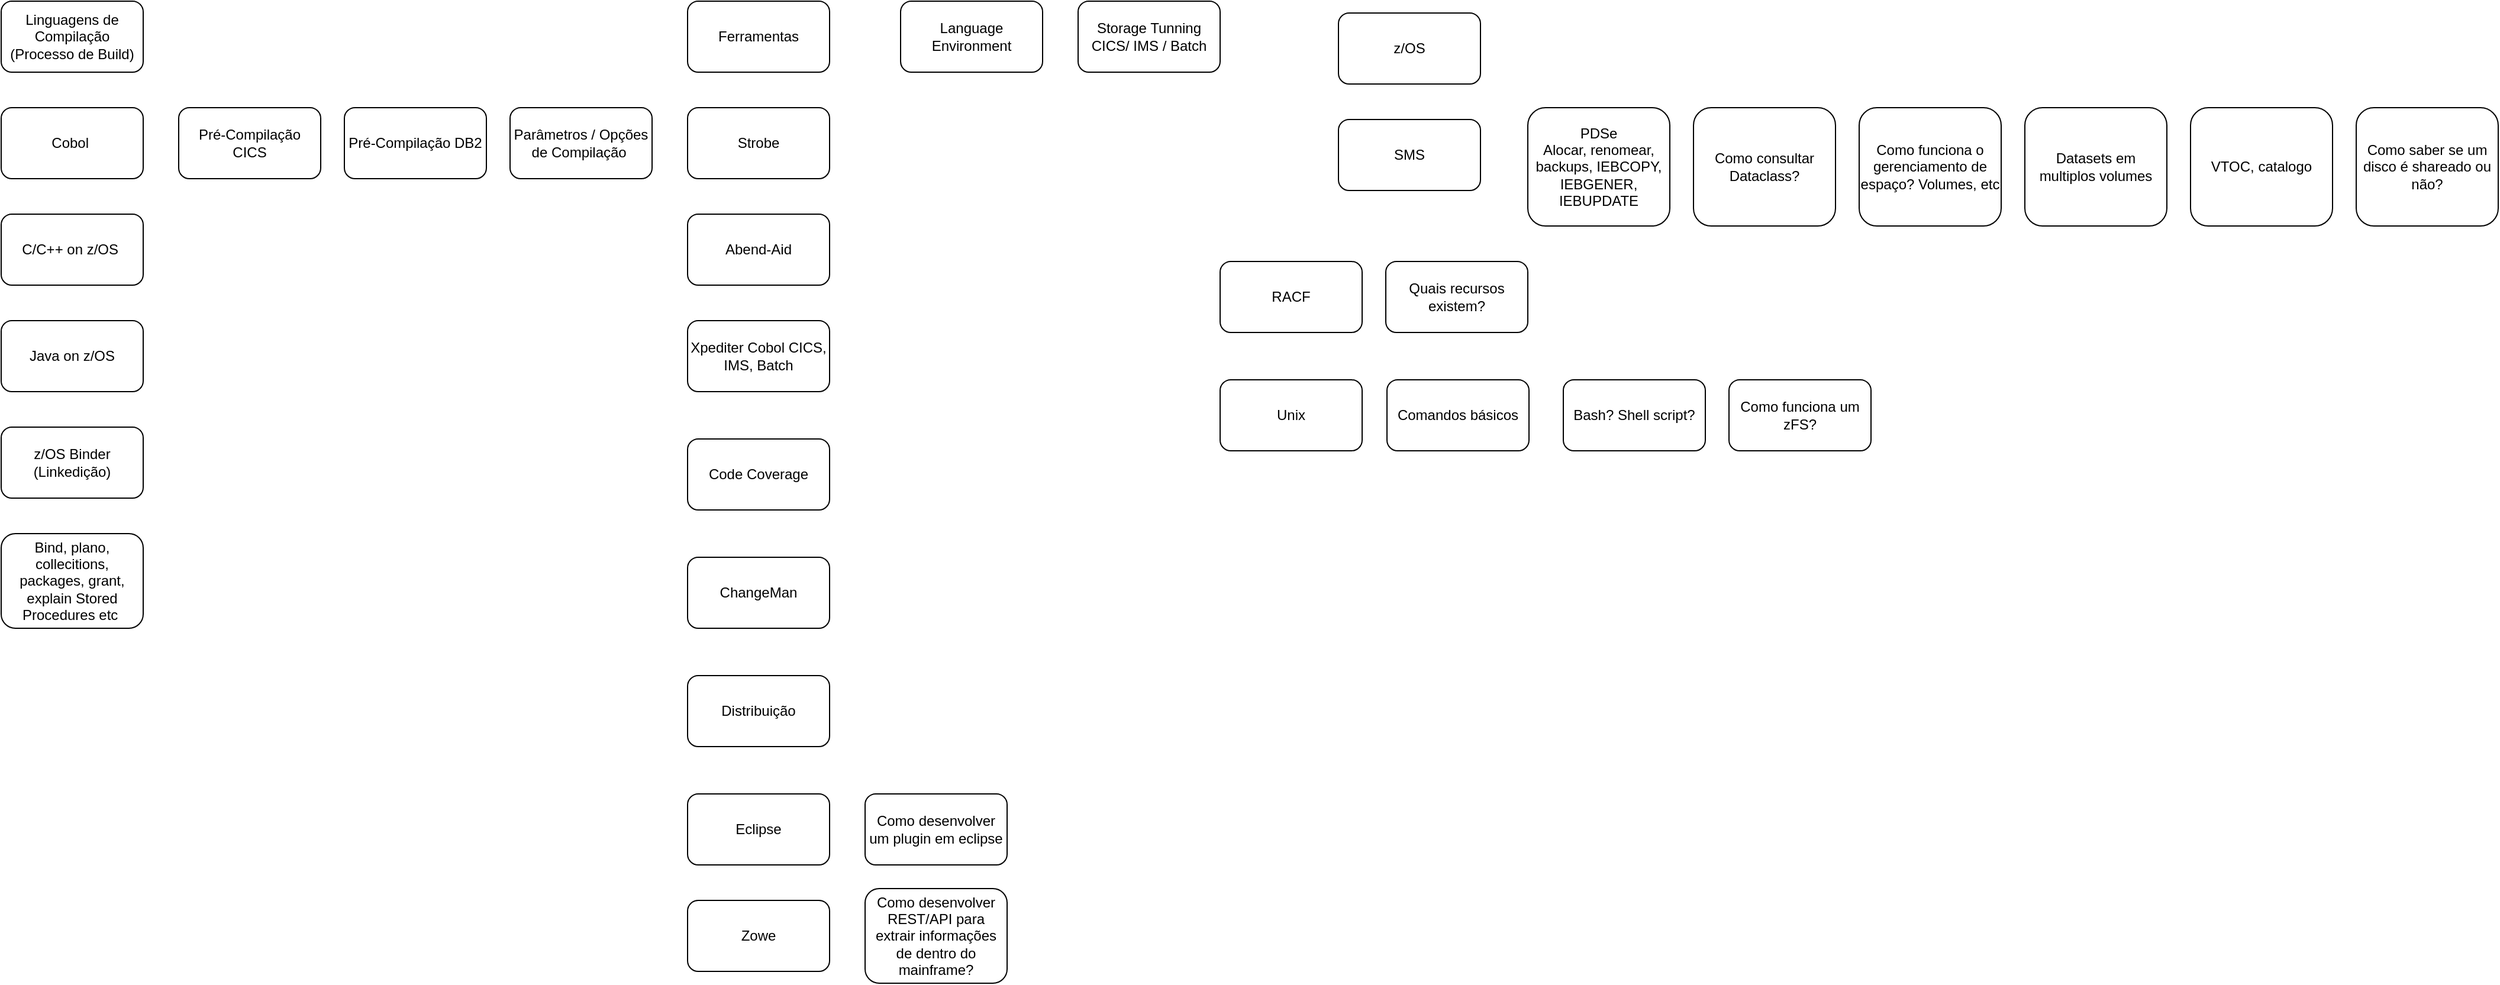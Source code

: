 <mxfile version="14.9.2" type="github">
  <diagram id="0EcZxe93aFkEBUZ7pKa0" name="Page-1">
    <mxGraphModel dx="1662" dy="762" grid="1" gridSize="10" guides="1" tooltips="1" connect="1" arrows="1" fold="1" page="1" pageScale="1" pageWidth="827" pageHeight="1169" math="0" shadow="0">
      <root>
        <mxCell id="0" />
        <mxCell id="1" parent="0" />
        <mxCell id="4qUAyBkfXDqzjAxu6Q62-3" value="Cobol&amp;nbsp;" style="rounded=1;whiteSpace=wrap;html=1;" parent="1" vertex="1">
          <mxGeometry x="10" y="90" width="120" height="60" as="geometry" />
        </mxCell>
        <mxCell id="4qUAyBkfXDqzjAxu6Q62-4" value="Parâmetros / Opções de Compilação&amp;nbsp;" style="rounded=1;whiteSpace=wrap;html=1;" parent="1" vertex="1">
          <mxGeometry x="440" y="90" width="120" height="60" as="geometry" />
        </mxCell>
        <mxCell id="4qUAyBkfXDqzjAxu6Q62-5" value="z/OS Binder (Linkedição)" style="rounded=1;whiteSpace=wrap;html=1;" parent="1" vertex="1">
          <mxGeometry x="10" y="360" width="120" height="60" as="geometry" />
        </mxCell>
        <mxCell id="4qUAyBkfXDqzjAxu6Q62-6" value="C/C++ on z/OS&amp;nbsp;" style="rounded=1;whiteSpace=wrap;html=1;" parent="1" vertex="1">
          <mxGeometry x="10" y="180" width="120" height="60" as="geometry" />
        </mxCell>
        <mxCell id="4qUAyBkfXDqzjAxu6Q62-7" value="Java on z/OS" style="rounded=1;whiteSpace=wrap;html=1;" parent="1" vertex="1">
          <mxGeometry x="10" y="270" width="120" height="60" as="geometry" />
        </mxCell>
        <mxCell id="4qUAyBkfXDqzjAxu6Q62-9" value="Pré-Compilação CICS" style="rounded=1;whiteSpace=wrap;html=1;" parent="1" vertex="1">
          <mxGeometry x="160" y="90" width="120" height="60" as="geometry" />
        </mxCell>
        <mxCell id="4qUAyBkfXDqzjAxu6Q62-10" value="Pré-Compilação DB2" style="rounded=1;whiteSpace=wrap;html=1;" parent="1" vertex="1">
          <mxGeometry x="300" y="90" width="120" height="60" as="geometry" />
        </mxCell>
        <mxCell id="4qUAyBkfXDqzjAxu6Q62-11" value="Bind, plano, collecitions, packages, grant, explain Stored Procedures etc&amp;nbsp;" style="rounded=1;whiteSpace=wrap;html=1;" parent="1" vertex="1">
          <mxGeometry x="10" y="450" width="120" height="80" as="geometry" />
        </mxCell>
        <mxCell id="4qUAyBkfXDqzjAxu6Q62-12" value="Language Environment" style="rounded=1;whiteSpace=wrap;html=1;" parent="1" vertex="1">
          <mxGeometry x="770" width="120" height="60" as="geometry" />
        </mxCell>
        <mxCell id="4qUAyBkfXDqzjAxu6Q62-13" value="Storage Tunning CICS/ IMS / Batch" style="rounded=1;whiteSpace=wrap;html=1;" parent="1" vertex="1">
          <mxGeometry x="920" width="120" height="60" as="geometry" />
        </mxCell>
        <mxCell id="4qUAyBkfXDqzjAxu6Q62-14" value="Ferramentas" style="rounded=1;whiteSpace=wrap;html=1;" parent="1" vertex="1">
          <mxGeometry x="590" width="120" height="60" as="geometry" />
        </mxCell>
        <mxCell id="4qUAyBkfXDqzjAxu6Q62-15" value="Strobe" style="rounded=1;whiteSpace=wrap;html=1;" parent="1" vertex="1">
          <mxGeometry x="590" y="90" width="120" height="60" as="geometry" />
        </mxCell>
        <mxCell id="4qUAyBkfXDqzjAxu6Q62-16" value="Abend-Aid" style="rounded=1;whiteSpace=wrap;html=1;" parent="1" vertex="1">
          <mxGeometry x="590" y="180" width="120" height="60" as="geometry" />
        </mxCell>
        <mxCell id="4qUAyBkfXDqzjAxu6Q62-17" value="Xpediter Cobol CICS, IMS, Batch" style="rounded=1;whiteSpace=wrap;html=1;" parent="1" vertex="1">
          <mxGeometry x="590" y="270" width="120" height="60" as="geometry" />
        </mxCell>
        <mxCell id="4qUAyBkfXDqzjAxu6Q62-18" value="Code Coverage" style="rounded=1;whiteSpace=wrap;html=1;" parent="1" vertex="1">
          <mxGeometry x="590" y="370" width="120" height="60" as="geometry" />
        </mxCell>
        <mxCell id="4qUAyBkfXDqzjAxu6Q62-19" value="ChangeMan" style="rounded=1;whiteSpace=wrap;html=1;" parent="1" vertex="1">
          <mxGeometry x="590" y="470" width="120" height="60" as="geometry" />
        </mxCell>
        <mxCell id="4qUAyBkfXDqzjAxu6Q62-21" value="Distribuição" style="rounded=1;whiteSpace=wrap;html=1;" parent="1" vertex="1">
          <mxGeometry x="590" y="570" width="120" height="60" as="geometry" />
        </mxCell>
        <mxCell id="4qUAyBkfXDqzjAxu6Q62-22" value="Eclipse" style="rounded=1;whiteSpace=wrap;html=1;" parent="1" vertex="1">
          <mxGeometry x="590" y="670" width="120" height="60" as="geometry" />
        </mxCell>
        <mxCell id="4qUAyBkfXDqzjAxu6Q62-23" value="Como desenvolver um plugin em eclipse" style="rounded=1;whiteSpace=wrap;html=1;" parent="1" vertex="1">
          <mxGeometry x="740" y="670" width="120" height="60" as="geometry" />
        </mxCell>
        <mxCell id="4qUAyBkfXDqzjAxu6Q62-24" value="Como desenvolver REST/API para extrair informações de dentro do mainframe?" style="rounded=1;whiteSpace=wrap;html=1;" parent="1" vertex="1">
          <mxGeometry x="740" y="750" width="120" height="80" as="geometry" />
        </mxCell>
        <mxCell id="4qUAyBkfXDqzjAxu6Q62-25" value="Zowe" style="rounded=1;whiteSpace=wrap;html=1;" parent="1" vertex="1">
          <mxGeometry x="590" y="760" width="120" height="60" as="geometry" />
        </mxCell>
        <mxCell id="4qUAyBkfXDqzjAxu6Q62-26" value="Linguagens de Compilação (Processo de Build)" style="rounded=1;whiteSpace=wrap;html=1;" parent="1" vertex="1">
          <mxGeometry x="10" width="120" height="60" as="geometry" />
        </mxCell>
        <mxCell id="Th7vP54gafijSclQXW6L-1" value="z/OS" style="rounded=1;whiteSpace=wrap;html=1;" vertex="1" parent="1">
          <mxGeometry x="1140" y="10" width="120" height="60" as="geometry" />
        </mxCell>
        <mxCell id="Th7vP54gafijSclQXW6L-2" value="PDSe&lt;br&gt;Alocar, renomear, backups, IEBCOPY, IEBGENER, IEBUPDATE" style="rounded=1;whiteSpace=wrap;html=1;" vertex="1" parent="1">
          <mxGeometry x="1300" y="90" width="120" height="100" as="geometry" />
        </mxCell>
        <mxCell id="Th7vP54gafijSclQXW6L-3" value="Como consultar Dataclass?" style="rounded=1;whiteSpace=wrap;html=1;" vertex="1" parent="1">
          <mxGeometry x="1440" y="90" width="120" height="100" as="geometry" />
        </mxCell>
        <mxCell id="Th7vP54gafijSclQXW6L-4" value="SMS" style="rounded=1;whiteSpace=wrap;html=1;" vertex="1" parent="1">
          <mxGeometry x="1140" y="100" width="120" height="60" as="geometry" />
        </mxCell>
        <mxCell id="Th7vP54gafijSclQXW6L-5" value="RACF" style="rounded=1;whiteSpace=wrap;html=1;" vertex="1" parent="1">
          <mxGeometry x="1040" y="220" width="120" height="60" as="geometry" />
        </mxCell>
        <mxCell id="Th7vP54gafijSclQXW6L-6" value="Quais recursos existem?" style="rounded=1;whiteSpace=wrap;html=1;" vertex="1" parent="1">
          <mxGeometry x="1180" y="220" width="120" height="60" as="geometry" />
        </mxCell>
        <mxCell id="Th7vP54gafijSclQXW6L-7" value="Como funciona o gerenciamento de espaço? Volumes, etc" style="rounded=1;whiteSpace=wrap;html=1;" vertex="1" parent="1">
          <mxGeometry x="1580" y="90" width="120" height="100" as="geometry" />
        </mxCell>
        <mxCell id="Th7vP54gafijSclQXW6L-8" value="Datasets em multiplos volumes" style="rounded=1;whiteSpace=wrap;html=1;" vertex="1" parent="1">
          <mxGeometry x="1720" y="90" width="120" height="100" as="geometry" />
        </mxCell>
        <mxCell id="Th7vP54gafijSclQXW6L-9" value="VTOC, catalogo" style="rounded=1;whiteSpace=wrap;html=1;" vertex="1" parent="1">
          <mxGeometry x="1860" y="90" width="120" height="100" as="geometry" />
        </mxCell>
        <mxCell id="Th7vP54gafijSclQXW6L-10" value="Como saber se um disco é shareado ou não?" style="rounded=1;whiteSpace=wrap;html=1;" vertex="1" parent="1">
          <mxGeometry x="2000" y="90" width="120" height="100" as="geometry" />
        </mxCell>
        <mxCell id="Th7vP54gafijSclQXW6L-11" value="Unix" style="rounded=1;whiteSpace=wrap;html=1;" vertex="1" parent="1">
          <mxGeometry x="1040" y="320" width="120" height="60" as="geometry" />
        </mxCell>
        <mxCell id="Th7vP54gafijSclQXW6L-12" value="Comandos básicos" style="rounded=1;whiteSpace=wrap;html=1;" vertex="1" parent="1">
          <mxGeometry x="1181" y="320" width="120" height="60" as="geometry" />
        </mxCell>
        <mxCell id="Th7vP54gafijSclQXW6L-13" value="Bash? Shell script?" style="rounded=1;whiteSpace=wrap;html=1;" vertex="1" parent="1">
          <mxGeometry x="1330" y="320" width="120" height="60" as="geometry" />
        </mxCell>
        <mxCell id="Th7vP54gafijSclQXW6L-14" value="Como funciona um zFS?" style="rounded=1;whiteSpace=wrap;html=1;" vertex="1" parent="1">
          <mxGeometry x="1470" y="320" width="120" height="60" as="geometry" />
        </mxCell>
      </root>
    </mxGraphModel>
  </diagram>
</mxfile>
